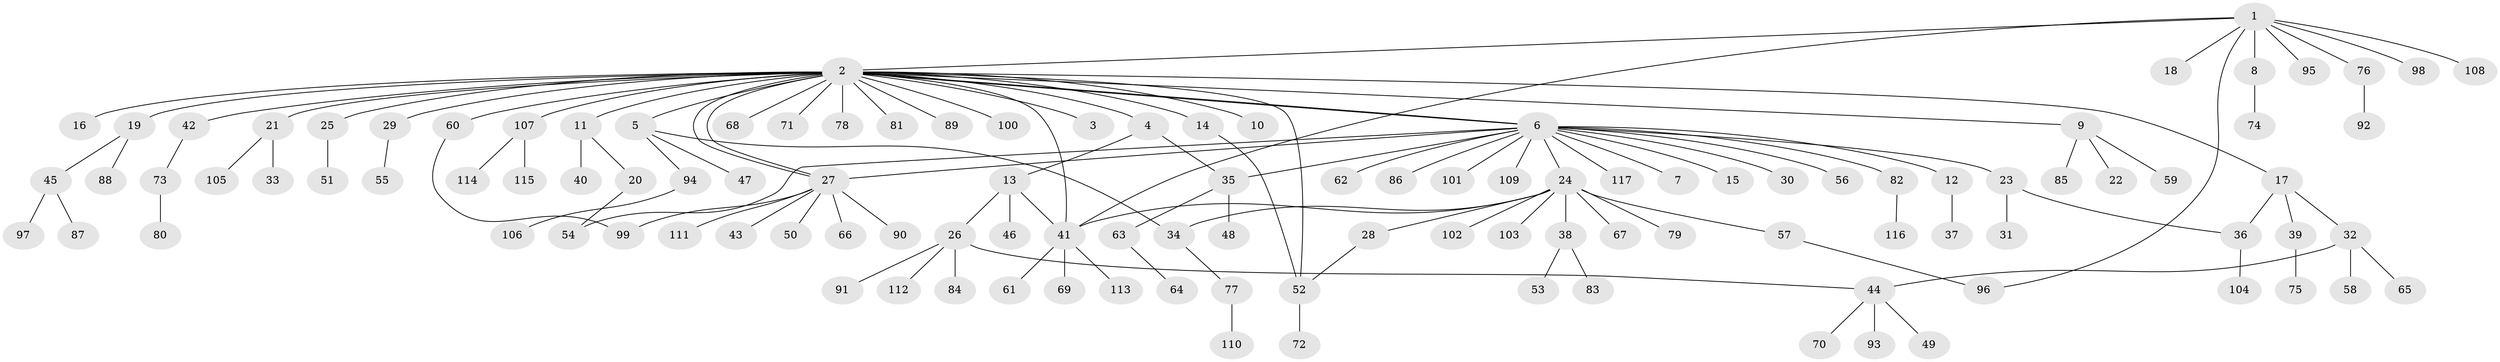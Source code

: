 // Generated by graph-tools (version 1.1) at 2025/26/03/09/25 03:26:04]
// undirected, 117 vertices, 131 edges
graph export_dot {
graph [start="1"]
  node [color=gray90,style=filled];
  1;
  2;
  3;
  4;
  5;
  6;
  7;
  8;
  9;
  10;
  11;
  12;
  13;
  14;
  15;
  16;
  17;
  18;
  19;
  20;
  21;
  22;
  23;
  24;
  25;
  26;
  27;
  28;
  29;
  30;
  31;
  32;
  33;
  34;
  35;
  36;
  37;
  38;
  39;
  40;
  41;
  42;
  43;
  44;
  45;
  46;
  47;
  48;
  49;
  50;
  51;
  52;
  53;
  54;
  55;
  56;
  57;
  58;
  59;
  60;
  61;
  62;
  63;
  64;
  65;
  66;
  67;
  68;
  69;
  70;
  71;
  72;
  73;
  74;
  75;
  76;
  77;
  78;
  79;
  80;
  81;
  82;
  83;
  84;
  85;
  86;
  87;
  88;
  89;
  90;
  91;
  92;
  93;
  94;
  95;
  96;
  97;
  98;
  99;
  100;
  101;
  102;
  103;
  104;
  105;
  106;
  107;
  108;
  109;
  110;
  111;
  112;
  113;
  114;
  115;
  116;
  117;
  1 -- 2;
  1 -- 8;
  1 -- 18;
  1 -- 41;
  1 -- 76;
  1 -- 95;
  1 -- 96;
  1 -- 98;
  1 -- 108;
  2 -- 3;
  2 -- 4;
  2 -- 5;
  2 -- 6;
  2 -- 6;
  2 -- 9;
  2 -- 10;
  2 -- 11;
  2 -- 14;
  2 -- 16;
  2 -- 17;
  2 -- 19;
  2 -- 21;
  2 -- 25;
  2 -- 27;
  2 -- 27;
  2 -- 29;
  2 -- 41;
  2 -- 42;
  2 -- 52;
  2 -- 60;
  2 -- 68;
  2 -- 71;
  2 -- 78;
  2 -- 81;
  2 -- 89;
  2 -- 100;
  2 -- 107;
  4 -- 13;
  4 -- 35;
  5 -- 34;
  5 -- 47;
  5 -- 94;
  6 -- 7;
  6 -- 12;
  6 -- 15;
  6 -- 23;
  6 -- 24;
  6 -- 27;
  6 -- 30;
  6 -- 35;
  6 -- 54;
  6 -- 56;
  6 -- 62;
  6 -- 82;
  6 -- 86;
  6 -- 101;
  6 -- 109;
  6 -- 117;
  8 -- 74;
  9 -- 22;
  9 -- 59;
  9 -- 85;
  11 -- 20;
  11 -- 40;
  12 -- 37;
  13 -- 26;
  13 -- 41;
  13 -- 46;
  14 -- 52;
  17 -- 32;
  17 -- 36;
  17 -- 39;
  19 -- 45;
  19 -- 88;
  20 -- 54;
  21 -- 33;
  21 -- 105;
  23 -- 31;
  23 -- 36;
  24 -- 28;
  24 -- 34;
  24 -- 38;
  24 -- 41;
  24 -- 57;
  24 -- 67;
  24 -- 79;
  24 -- 102;
  24 -- 103;
  25 -- 51;
  26 -- 44;
  26 -- 84;
  26 -- 91;
  26 -- 112;
  27 -- 43;
  27 -- 50;
  27 -- 66;
  27 -- 90;
  27 -- 99;
  27 -- 111;
  28 -- 52;
  29 -- 55;
  32 -- 44;
  32 -- 58;
  32 -- 65;
  34 -- 77;
  35 -- 48;
  35 -- 63;
  36 -- 104;
  38 -- 53;
  38 -- 83;
  39 -- 75;
  41 -- 61;
  41 -- 69;
  41 -- 113;
  42 -- 73;
  44 -- 49;
  44 -- 70;
  44 -- 93;
  45 -- 87;
  45 -- 97;
  52 -- 72;
  57 -- 96;
  60 -- 99;
  63 -- 64;
  73 -- 80;
  76 -- 92;
  77 -- 110;
  82 -- 116;
  94 -- 106;
  107 -- 114;
  107 -- 115;
}
